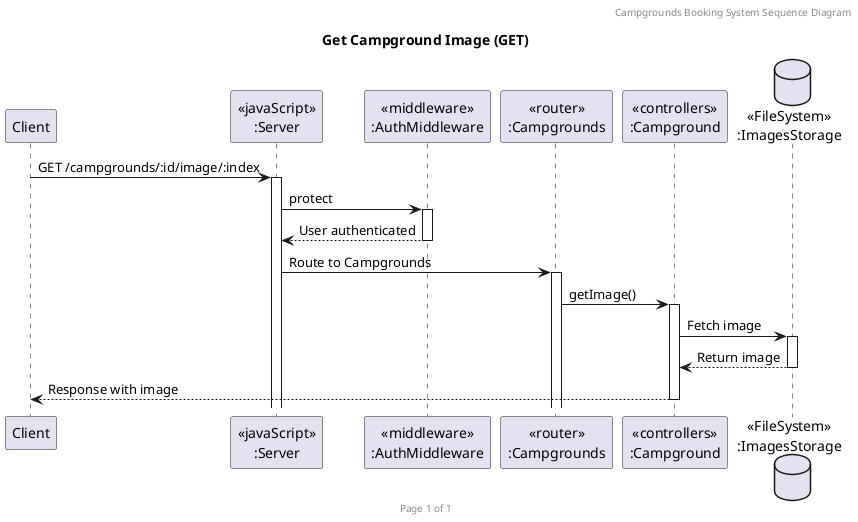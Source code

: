 @startuml Get Campground Image

header Campgrounds Booking System Sequence Diagram
footer Page %page% of %lastpage%
title "Get Campground Image (GET)"

participant "Client" as client
participant "<<javaScript>>\n:Server" as server
participant "<<middleware>>\n:AuthMiddleware" as authMiddleware
participant "<<router>>\n:Campgrounds" as campgroundsRouter
participant "<<controllers>>\n:Campground" as campgroundController
database "<<FileSystem>>\n:ImagesStorage" as ImagesStorage

client->server ++: GET /campgrounds/:id/image/:index
server->authMiddleware ++: protect
authMiddleware --> server --: User authenticated
server->campgroundsRouter ++: Route to Campgrounds
campgroundsRouter->campgroundController ++: getImage()
campgroundController->ImagesStorage ++: Fetch image
ImagesStorage --> campgroundController --: Return image
campgroundController-->client --: Response with image

@enduml
